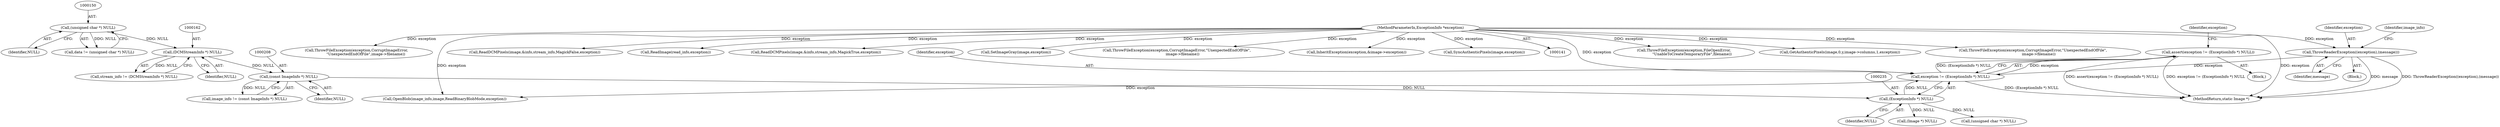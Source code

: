 digraph "0_ImageMagick_9f375e7080a2c1044cd546854d0548b4bfb429d0@API" {
"1000231" [label="(Call,assert(exception != (ExceptionInfo *) NULL))"];
"1000232" [label="(Call,exception != (ExceptionInfo *) NULL)"];
"1000170" [label="(Call,ThrowReaderException((exception),(message)))"];
"1000143" [label="(MethodParameterIn,ExceptionInfo *exception)"];
"1000234" [label="(Call,(ExceptionInfo *) NULL)"];
"1000207" [label="(Call,(const ImageInfo *) NULL)"];
"1000161" [label="(Call,(DCMStreamInfo *) NULL)"];
"1000149" [label="(Call,(unsigned char *) NULL)"];
"1000206" [label="(Identifier,image_info)"];
"1002678" [label="(Call,ThrowFileException(exception,FileOpenError,\n              \"UnableToCreateTemporaryFile\",filename))"];
"1000236" [label="(Identifier,NULL)"];
"1000151" [label="(Identifier,NULL)"];
"1000207" [label="(Call,(const ImageInfo *) NULL)"];
"1000233" [label="(Identifier,exception)"];
"1000147" [label="(Call,data != (unsigned char *) NULL)"];
"1000172" [label="(Identifier,message)"];
"1000231" [label="(Call,assert(exception != (ExceptionInfo *) NULL))"];
"1000145" [label="(Block,)"];
"1000232" [label="(Call,exception != (ExceptionInfo *) NULL)"];
"1000234" [label="(Call,(ExceptionInfo *) NULL)"];
"1000171" [label="(Identifier,exception)"];
"1003552" [label="(Call,GetAuthenticPixels(image,0,y,image->columns,1,exception))"];
"1000161" [label="(Call,(DCMStreamInfo *) NULL)"];
"1002396" [label="(Call,ThrowFileException(exception,CorruptImageError,\"UnexpectedEndOfFile\",\n          image->filename))"];
"1000205" [label="(Call,image_info != (const ImageInfo *) NULL)"];
"1002700" [label="(Call,ThrowFileException(exception,CorruptImageError,\n                \"UnexpectedEndOfFile\",image->filename))"];
"1000209" [label="(Identifier,NULL)"];
"1004016" [label="(MethodReturn,static Image *)"];
"1000249" [label="(Call,OpenBlob(image_info,image,ReadBinaryBlobMode,exception))"];
"1000144" [label="(Block,)"];
"1000149" [label="(Call,(unsigned char *) NULL)"];
"1003820" [label="(Call,ReadDCMPixels(image,&info,stream_info,MagickFalse,exception))"];
"1000264" [label="(Call,(Image *) NULL)"];
"1000159" [label="(Call,stream_info != (DCMStreamInfo *) NULL)"];
"1002743" [label="(Call,ReadImage(read_info,exception))"];
"1003778" [label="(Call,ReadDCMPixels(image,&info,stream_info,MagickTrue,exception))"];
"1000163" [label="(Identifier,NULL)"];
"1003829" [label="(Call,SetImageGray(image,exception))"];
"1000143" [label="(MethodParameterIn,ExceptionInfo *exception)"];
"1000240" [label="(Identifier,exception)"];
"1003844" [label="(Call,ThrowFileException(exception,CorruptImageError,\"UnexpectedEndOfFile\",\n          image->filename))"];
"1000170" [label="(Call,ThrowReaderException((exception),(message)))"];
"1003062" [label="(Call,InheritException(exception,&image->exception))"];
"1000279" [label="(Call,(unsigned char *) NULL)"];
"1003637" [label="(Call,SyncAuthenticPixels(image,exception))"];
"1000231" -> "1000144"  [label="AST: "];
"1000231" -> "1000232"  [label="CFG: "];
"1000232" -> "1000231"  [label="AST: "];
"1000240" -> "1000231"  [label="CFG: "];
"1000231" -> "1004016"  [label="DDG: assert(exception != (ExceptionInfo *) NULL)"];
"1000231" -> "1004016"  [label="DDG: exception != (ExceptionInfo *) NULL"];
"1000232" -> "1000231"  [label="DDG: exception"];
"1000232" -> "1000231"  [label="DDG: (ExceptionInfo *) NULL"];
"1000232" -> "1000234"  [label="CFG: "];
"1000233" -> "1000232"  [label="AST: "];
"1000234" -> "1000232"  [label="AST: "];
"1000232" -> "1004016"  [label="DDG: (ExceptionInfo *) NULL"];
"1000170" -> "1000232"  [label="DDG: exception"];
"1000143" -> "1000232"  [label="DDG: exception"];
"1000234" -> "1000232"  [label="DDG: NULL"];
"1000232" -> "1000249"  [label="DDG: exception"];
"1000170" -> "1000145"  [label="AST: "];
"1000170" -> "1000172"  [label="CFG: "];
"1000171" -> "1000170"  [label="AST: "];
"1000172" -> "1000170"  [label="AST: "];
"1000206" -> "1000170"  [label="CFG: "];
"1000170" -> "1004016"  [label="DDG: message"];
"1000170" -> "1004016"  [label="DDG: ThrowReaderException((exception),(message))"];
"1000143" -> "1000170"  [label="DDG: exception"];
"1000143" -> "1000141"  [label="AST: "];
"1000143" -> "1004016"  [label="DDG: exception"];
"1000143" -> "1000249"  [label="DDG: exception"];
"1000143" -> "1002396"  [label="DDG: exception"];
"1000143" -> "1002678"  [label="DDG: exception"];
"1000143" -> "1002700"  [label="DDG: exception"];
"1000143" -> "1002743"  [label="DDG: exception"];
"1000143" -> "1003062"  [label="DDG: exception"];
"1000143" -> "1003552"  [label="DDG: exception"];
"1000143" -> "1003637"  [label="DDG: exception"];
"1000143" -> "1003778"  [label="DDG: exception"];
"1000143" -> "1003820"  [label="DDG: exception"];
"1000143" -> "1003829"  [label="DDG: exception"];
"1000143" -> "1003844"  [label="DDG: exception"];
"1000234" -> "1000236"  [label="CFG: "];
"1000235" -> "1000234"  [label="AST: "];
"1000236" -> "1000234"  [label="AST: "];
"1000207" -> "1000234"  [label="DDG: NULL"];
"1000234" -> "1000264"  [label="DDG: NULL"];
"1000234" -> "1000279"  [label="DDG: NULL"];
"1000207" -> "1000205"  [label="AST: "];
"1000207" -> "1000209"  [label="CFG: "];
"1000208" -> "1000207"  [label="AST: "];
"1000209" -> "1000207"  [label="AST: "];
"1000205" -> "1000207"  [label="CFG: "];
"1000207" -> "1000205"  [label="DDG: NULL"];
"1000161" -> "1000207"  [label="DDG: NULL"];
"1000161" -> "1000159"  [label="AST: "];
"1000161" -> "1000163"  [label="CFG: "];
"1000162" -> "1000161"  [label="AST: "];
"1000163" -> "1000161"  [label="AST: "];
"1000159" -> "1000161"  [label="CFG: "];
"1000161" -> "1000159"  [label="DDG: NULL"];
"1000149" -> "1000161"  [label="DDG: NULL"];
"1000149" -> "1000147"  [label="AST: "];
"1000149" -> "1000151"  [label="CFG: "];
"1000150" -> "1000149"  [label="AST: "];
"1000151" -> "1000149"  [label="AST: "];
"1000147" -> "1000149"  [label="CFG: "];
"1000149" -> "1000147"  [label="DDG: NULL"];
}
